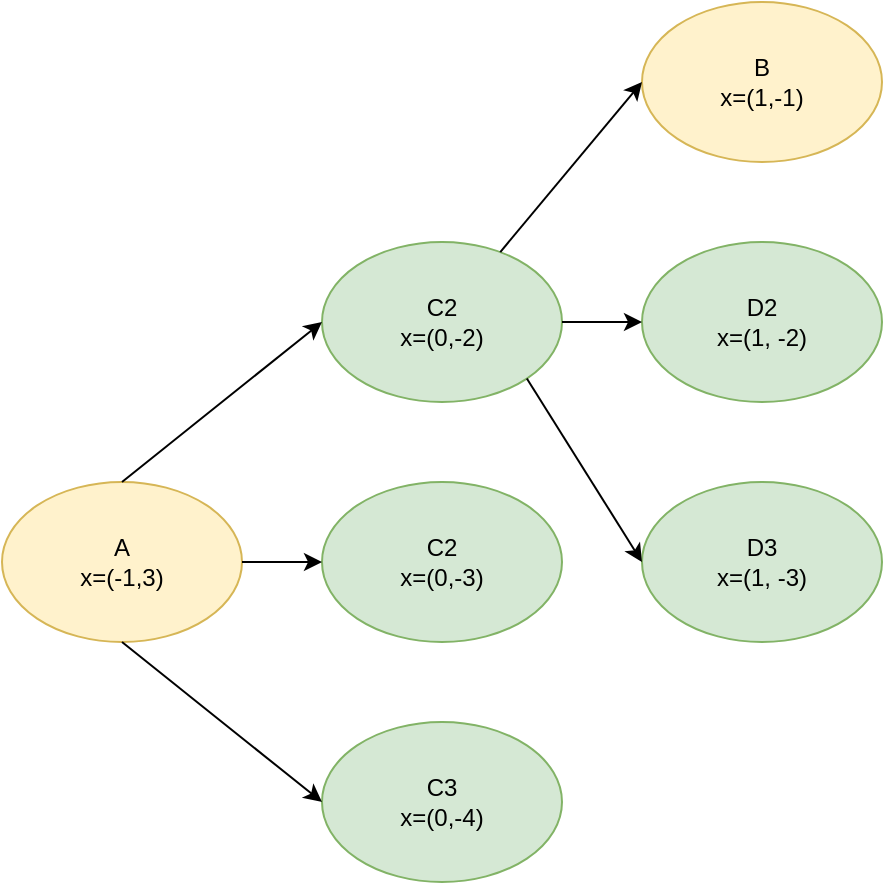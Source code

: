<mxfile version="14.6.13" type="device"><diagram id="UfvuQta2W9kZo01Au4OX" name="Page-1"><mxGraphModel dx="1471" dy="793" grid="1" gridSize="10" guides="1" tooltips="1" connect="1" arrows="1" fold="1" page="1" pageScale="1" pageWidth="850" pageHeight="1100" math="0" shadow="0"><root><mxCell id="0"/><mxCell id="1" parent="0"/><mxCell id="6uvngOkR_tswEKqDUBU--11" value="" style="ellipse;whiteSpace=wrap;html=1;fillColor=#fff2cc;strokeColor=#d6b656;" parent="1" vertex="1"><mxGeometry x="40" y="320" width="120" height="80" as="geometry"/></mxCell><mxCell id="6uvngOkR_tswEKqDUBU--12" value="A&lt;br&gt;x=(-1,3)" style="text;html=1;strokeColor=none;fillColor=none;align=center;verticalAlign=middle;whiteSpace=wrap;rounded=0;" parent="1" vertex="1"><mxGeometry x="50" y="335" width="100" height="50" as="geometry"/></mxCell><mxCell id="1jUA9cZtDW3RutHiWJLc-1" value="" style="ellipse;whiteSpace=wrap;html=1;fillColor=#d5e8d4;strokeColor=#82b366;" vertex="1" parent="1"><mxGeometry x="200" y="200" width="120" height="80" as="geometry"/></mxCell><mxCell id="1jUA9cZtDW3RutHiWJLc-2" value="C2&lt;br&gt;x=(0,-2)" style="text;html=1;strokeColor=none;fillColor=none;align=center;verticalAlign=middle;whiteSpace=wrap;rounded=0;" vertex="1" parent="1"><mxGeometry x="210" y="215" width="100" height="50" as="geometry"/></mxCell><mxCell id="1jUA9cZtDW3RutHiWJLc-3" value="" style="ellipse;whiteSpace=wrap;html=1;fillColor=#d5e8d4;strokeColor=#82b366;" vertex="1" parent="1"><mxGeometry x="200" y="320" width="120" height="80" as="geometry"/></mxCell><mxCell id="1jUA9cZtDW3RutHiWJLc-4" value="C2&lt;br&gt;x=(0,-3)" style="text;html=1;strokeColor=none;fillColor=none;align=center;verticalAlign=middle;whiteSpace=wrap;rounded=0;" vertex="1" parent="1"><mxGeometry x="210" y="335" width="100" height="50" as="geometry"/></mxCell><mxCell id="1jUA9cZtDW3RutHiWJLc-5" value="" style="ellipse;whiteSpace=wrap;html=1;fillColor=#d5e8d4;strokeColor=#82b366;" vertex="1" parent="1"><mxGeometry x="200" y="440" width="120" height="80" as="geometry"/></mxCell><mxCell id="1jUA9cZtDW3RutHiWJLc-6" value="C3&lt;br&gt;x=(0,-4)" style="text;html=1;strokeColor=none;fillColor=none;align=center;verticalAlign=middle;whiteSpace=wrap;rounded=0;" vertex="1" parent="1"><mxGeometry x="210" y="455" width="100" height="50" as="geometry"/></mxCell><mxCell id="1jUA9cZtDW3RutHiWJLc-7" value="" style="ellipse;whiteSpace=wrap;html=1;fillColor=#fff2cc;strokeColor=#d6b656;" vertex="1" parent="1"><mxGeometry x="360" y="80" width="120" height="80" as="geometry"/></mxCell><mxCell id="1jUA9cZtDW3RutHiWJLc-8" value="B&lt;br&gt;x=(1,-1)" style="text;html=1;strokeColor=none;fillColor=none;align=center;verticalAlign=middle;whiteSpace=wrap;rounded=0;" vertex="1" parent="1"><mxGeometry x="370" y="95" width="100" height="50" as="geometry"/></mxCell><mxCell id="1jUA9cZtDW3RutHiWJLc-9" value="" style="ellipse;whiteSpace=wrap;html=1;fillColor=#d5e8d4;strokeColor=#82b366;" vertex="1" parent="1"><mxGeometry x="360" y="200" width="120" height="80" as="geometry"/></mxCell><mxCell id="1jUA9cZtDW3RutHiWJLc-10" value="D2&lt;br&gt;x=(1, -2)" style="text;html=1;strokeColor=none;fillColor=none;align=center;verticalAlign=middle;whiteSpace=wrap;rounded=0;" vertex="1" parent="1"><mxGeometry x="370" y="215" width="100" height="50" as="geometry"/></mxCell><mxCell id="1jUA9cZtDW3RutHiWJLc-11" value="" style="ellipse;whiteSpace=wrap;html=1;fillColor=#d5e8d4;strokeColor=#82b366;" vertex="1" parent="1"><mxGeometry x="360" y="320" width="120" height="80" as="geometry"/></mxCell><mxCell id="1jUA9cZtDW3RutHiWJLc-12" value="D3&lt;br&gt;x=(1, -3)" style="text;html=1;strokeColor=none;fillColor=none;align=center;verticalAlign=middle;whiteSpace=wrap;rounded=0;" vertex="1" parent="1"><mxGeometry x="370" y="335" width="100" height="50" as="geometry"/></mxCell><mxCell id="1jUA9cZtDW3RutHiWJLc-13" value="" style="endArrow=classic;html=1;exitX=0.5;exitY=0;exitDx=0;exitDy=0;entryX=0;entryY=0.5;entryDx=0;entryDy=0;" edge="1" parent="1" source="6uvngOkR_tswEKqDUBU--11" target="1jUA9cZtDW3RutHiWJLc-1"><mxGeometry width="50" height="50" relative="1" as="geometry"><mxPoint x="220" y="310" as="sourcePoint"/><mxPoint x="270" y="260" as="targetPoint"/></mxGeometry></mxCell><mxCell id="1jUA9cZtDW3RutHiWJLc-14" value="" style="endArrow=classic;html=1;exitX=1;exitY=0.5;exitDx=0;exitDy=0;entryX=0;entryY=0.5;entryDx=0;entryDy=0;" edge="1" parent="1" source="6uvngOkR_tswEKqDUBU--11" target="1jUA9cZtDW3RutHiWJLc-3"><mxGeometry width="50" height="50" relative="1" as="geometry"><mxPoint x="110" y="330" as="sourcePoint"/><mxPoint x="210" y="250" as="targetPoint"/></mxGeometry></mxCell><mxCell id="1jUA9cZtDW3RutHiWJLc-15" value="" style="endArrow=classic;html=1;exitX=0.5;exitY=1;exitDx=0;exitDy=0;entryX=0;entryY=0.5;entryDx=0;entryDy=0;" edge="1" parent="1" source="6uvngOkR_tswEKqDUBU--11" target="1jUA9cZtDW3RutHiWJLc-5"><mxGeometry width="50" height="50" relative="1" as="geometry"><mxPoint x="170" y="370" as="sourcePoint"/><mxPoint x="210" y="370" as="targetPoint"/></mxGeometry></mxCell><mxCell id="1jUA9cZtDW3RutHiWJLc-16" value="" style="endArrow=classic;html=1;entryX=0;entryY=0.5;entryDx=0;entryDy=0;" edge="1" parent="1" source="1jUA9cZtDW3RutHiWJLc-1" target="1jUA9cZtDW3RutHiWJLc-7"><mxGeometry width="50" height="50" relative="1" as="geometry"><mxPoint x="320" y="240" as="sourcePoint"/><mxPoint x="210" y="490" as="targetPoint"/></mxGeometry></mxCell><mxCell id="1jUA9cZtDW3RutHiWJLc-17" value="" style="endArrow=classic;html=1;entryX=0;entryY=0.5;entryDx=0;entryDy=0;exitX=1;exitY=0.5;exitDx=0;exitDy=0;" edge="1" parent="1" source="1jUA9cZtDW3RutHiWJLc-1" target="1jUA9cZtDW3RutHiWJLc-9"><mxGeometry width="50" height="50" relative="1" as="geometry"><mxPoint x="299.139" y="215.034" as="sourcePoint"/><mxPoint x="370" y="130" as="targetPoint"/></mxGeometry></mxCell><mxCell id="1jUA9cZtDW3RutHiWJLc-18" value="" style="endArrow=classic;html=1;entryX=0;entryY=0.5;entryDx=0;entryDy=0;exitX=1;exitY=1;exitDx=0;exitDy=0;" edge="1" parent="1" source="1jUA9cZtDW3RutHiWJLc-1" target="1jUA9cZtDW3RutHiWJLc-11"><mxGeometry width="50" height="50" relative="1" as="geometry"><mxPoint x="330" y="250" as="sourcePoint"/><mxPoint x="370" y="250" as="targetPoint"/></mxGeometry></mxCell></root></mxGraphModel></diagram></mxfile>